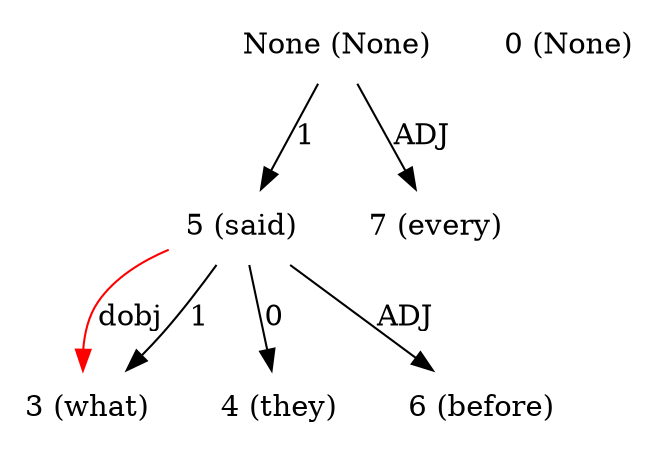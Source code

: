 digraph G{
edge [dir=forward]
node [shape=plaintext]

None [label="None (None)"]
None -> 5 [label="1"]
None [label="None (None)"]
None -> 7 [label="ADJ"]
0 [label="0 (None)"]
3 [label="3 (what)"]
5 -> 3 [label="dobj", color="red"]
4 [label="4 (they)"]
5 [label="5 (said)"]
5 -> 3 [label="1"]
5 -> 4 [label="0"]
5 -> 6 [label="ADJ"]
6 [label="6 (before)"]
7 [label="7 (every)"]
}
